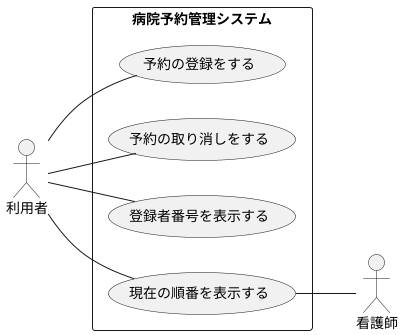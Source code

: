 @startuml ユースケース図
left to right direction
actor 利用者 as u
actor 看護師 as n
rectangle 病院予約管理システム {
    usecase 予約の登録をする
    usecase 予約の取り消しをする
    usecase 登録者番号を表示する
    usecase 現在の順番を表示する
}
u -- 予約の登録をする
u -- 予約の取り消しをする
u -- 登録者番号を表示する
u -- 現在の順番を表示する
現在の順番を表示する -- n


@enduml